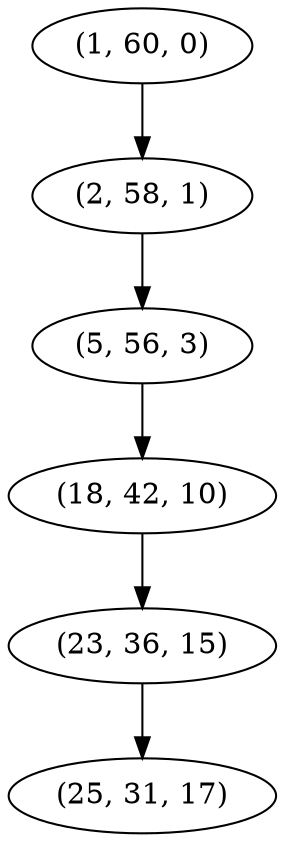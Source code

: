 digraph tree {
    "(1, 60, 0)";
    "(2, 58, 1)";
    "(5, 56, 3)";
    "(18, 42, 10)";
    "(23, 36, 15)";
    "(25, 31, 17)";
    "(1, 60, 0)" -> "(2, 58, 1)";
    "(2, 58, 1)" -> "(5, 56, 3)";
    "(5, 56, 3)" -> "(18, 42, 10)";
    "(18, 42, 10)" -> "(23, 36, 15)";
    "(23, 36, 15)" -> "(25, 31, 17)";
}
